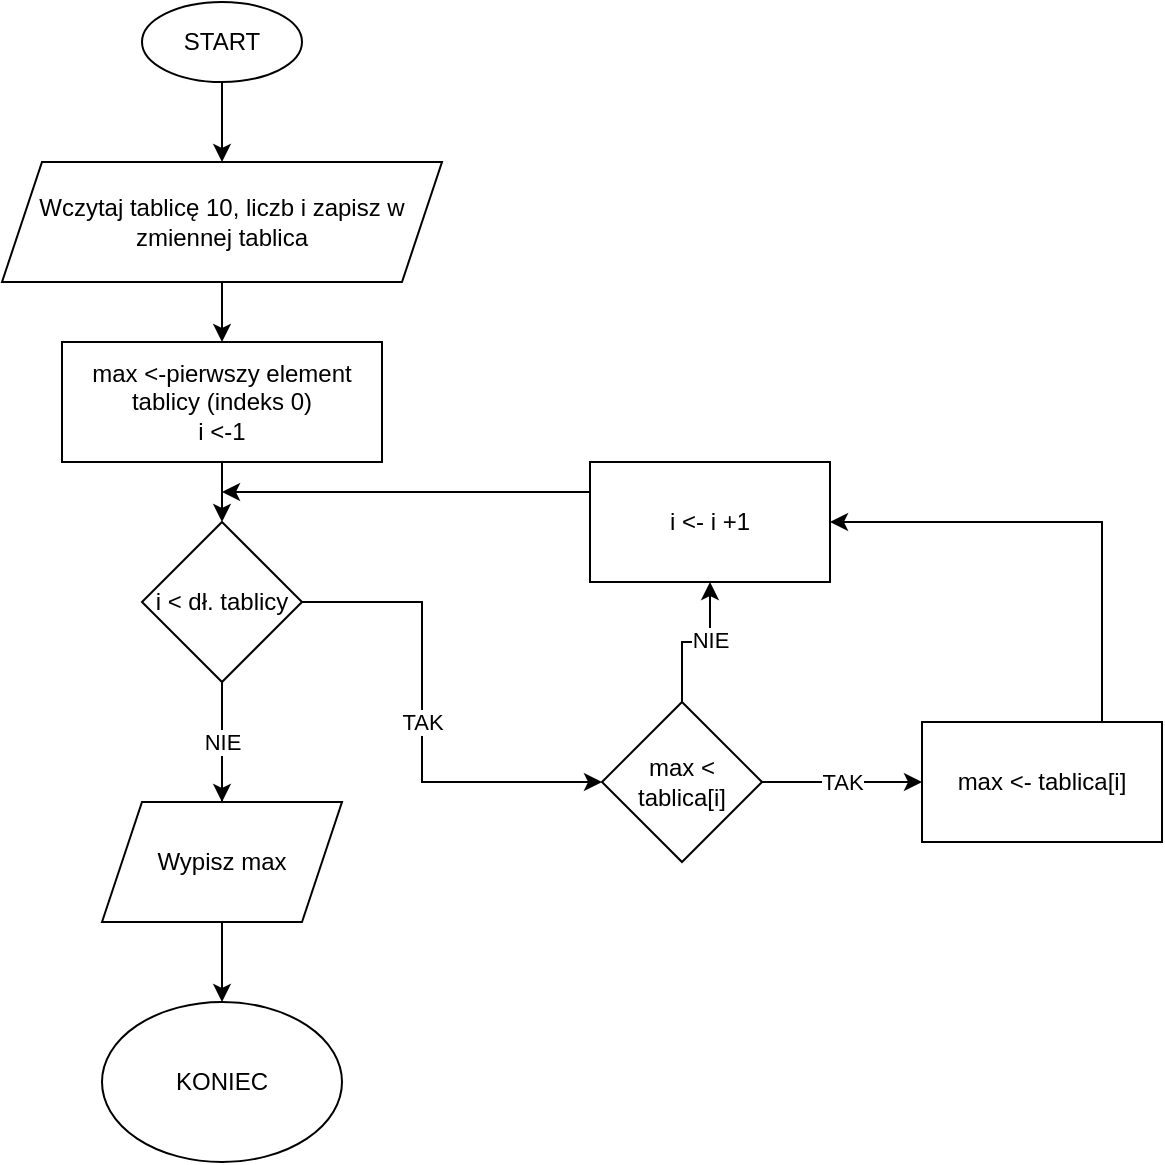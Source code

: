 <mxfile version="16.6.4" type="github"><diagram id="shCxeG2DAITBFzttVuTO" name="Page-1"><mxGraphModel dx="1038" dy="547" grid="1" gridSize="10" guides="1" tooltips="1" connect="1" arrows="1" fold="1" page="1" pageScale="1" pageWidth="827" pageHeight="1169" math="0" shadow="0"><root><mxCell id="0"/><mxCell id="1" parent="0"/><mxCell id="Lo7pApLTj0ed1LFMZJR6-3" style="edgeStyle=orthogonalEdgeStyle;rounded=0;orthogonalLoop=1;jettySize=auto;html=1;" edge="1" parent="1" source="Lo7pApLTj0ed1LFMZJR6-1"><mxGeometry relative="1" as="geometry"><mxPoint x="230" y="110" as="targetPoint"/></mxGeometry></mxCell><mxCell id="Lo7pApLTj0ed1LFMZJR6-1" value="START" style="ellipse;whiteSpace=wrap;html=1;" vertex="1" parent="1"><mxGeometry x="190" y="30" width="80" height="40" as="geometry"/></mxCell><mxCell id="Lo7pApLTj0ed1LFMZJR6-8" value="" style="edgeStyle=orthogonalEdgeStyle;rounded=0;orthogonalLoop=1;jettySize=auto;html=1;" edge="1" parent="1" source="Lo7pApLTj0ed1LFMZJR6-4" target="Lo7pApLTj0ed1LFMZJR6-6"><mxGeometry relative="1" as="geometry"/></mxCell><mxCell id="Lo7pApLTj0ed1LFMZJR6-4" value="Wczytaj tablicę 10, liczb i zapisz w zmiennej tablica" style="shape=parallelogram;perimeter=parallelogramPerimeter;whiteSpace=wrap;html=1;fixedSize=1;" vertex="1" parent="1"><mxGeometry x="120" y="110" width="220" height="60" as="geometry"/></mxCell><mxCell id="Lo7pApLTj0ed1LFMZJR6-10" value="" style="edgeStyle=orthogonalEdgeStyle;rounded=0;orthogonalLoop=1;jettySize=auto;html=1;" edge="1" parent="1" source="Lo7pApLTj0ed1LFMZJR6-6" target="Lo7pApLTj0ed1LFMZJR6-9"><mxGeometry relative="1" as="geometry"/></mxCell><mxCell id="Lo7pApLTj0ed1LFMZJR6-6" value="max &amp;lt;-pierwszy element tablicy (indeks 0)&lt;br&gt;i &amp;lt;-1" style="rounded=0;whiteSpace=wrap;html=1;" vertex="1" parent="1"><mxGeometry x="150" y="200" width="160" height="60" as="geometry"/></mxCell><mxCell id="Lo7pApLTj0ed1LFMZJR6-12" value="" style="edgeStyle=orthogonalEdgeStyle;rounded=0;orthogonalLoop=1;jettySize=auto;html=1;" edge="1" parent="1" source="Lo7pApLTj0ed1LFMZJR6-9" target="Lo7pApLTj0ed1LFMZJR6-11"><mxGeometry relative="1" as="geometry"/></mxCell><mxCell id="Lo7pApLTj0ed1LFMZJR6-15" value="NIE&lt;br&gt;" style="edgeStyle=orthogonalEdgeStyle;rounded=0;orthogonalLoop=1;jettySize=auto;html=1;" edge="1" parent="1" source="Lo7pApLTj0ed1LFMZJR6-9"><mxGeometry x="-0.333" relative="1" as="geometry"><mxPoint x="230" y="460" as="targetPoint"/><mxPoint as="offset"/></mxGeometry></mxCell><mxCell id="Lo7pApLTj0ed1LFMZJR6-19" value="TAK" style="edgeStyle=orthogonalEdgeStyle;rounded=0;orthogonalLoop=1;jettySize=auto;html=1;" edge="1" parent="1" source="Lo7pApLTj0ed1LFMZJR6-9" target="Lo7pApLTj0ed1LFMZJR6-18"><mxGeometry relative="1" as="geometry"><Array as="points"><mxPoint x="330" y="330"/><mxPoint x="330" y="420"/></Array></mxGeometry></mxCell><mxCell id="Lo7pApLTj0ed1LFMZJR6-9" value="i &amp;lt; dł. tablicy" style="rhombus;whiteSpace=wrap;html=1;" vertex="1" parent="1"><mxGeometry x="190" y="290" width="80" height="80" as="geometry"/></mxCell><mxCell id="Lo7pApLTj0ed1LFMZJR6-17" value="" style="edgeStyle=orthogonalEdgeStyle;rounded=0;orthogonalLoop=1;jettySize=auto;html=1;" edge="1" parent="1" source="Lo7pApLTj0ed1LFMZJR6-11" target="Lo7pApLTj0ed1LFMZJR6-13"><mxGeometry relative="1" as="geometry"/></mxCell><mxCell id="Lo7pApLTj0ed1LFMZJR6-11" value="Wypisz max" style="shape=parallelogram;perimeter=parallelogramPerimeter;whiteSpace=wrap;html=1;fixedSize=1;" vertex="1" parent="1"><mxGeometry x="170" y="430" width="120" height="60" as="geometry"/></mxCell><mxCell id="Lo7pApLTj0ed1LFMZJR6-13" value="KONIEC" style="ellipse;whiteSpace=wrap;html=1;" vertex="1" parent="1"><mxGeometry x="170" y="530" width="120" height="80" as="geometry"/></mxCell><mxCell id="Lo7pApLTj0ed1LFMZJR6-21" value="TAK" style="edgeStyle=orthogonalEdgeStyle;rounded=0;orthogonalLoop=1;jettySize=auto;html=1;" edge="1" parent="1" source="Lo7pApLTj0ed1LFMZJR6-18" target="Lo7pApLTj0ed1LFMZJR6-20"><mxGeometry relative="1" as="geometry"><Array as="points"><mxPoint x="590" y="420"/></Array></mxGeometry></mxCell><mxCell id="Lo7pApLTj0ed1LFMZJR6-26" style="edgeStyle=orthogonalEdgeStyle;rounded=0;orthogonalLoop=1;jettySize=auto;html=1;exitX=0.5;exitY=0;exitDx=0;exitDy=0;" edge="1" parent="1" source="Lo7pApLTj0ed1LFMZJR6-18" target="Lo7pApLTj0ed1LFMZJR6-23"><mxGeometry relative="1" as="geometry"><mxPoint x="460" y="340" as="targetPoint"/></mxGeometry></mxCell><mxCell id="Lo7pApLTj0ed1LFMZJR6-27" value="NIE" style="edgeLabel;html=1;align=center;verticalAlign=middle;resizable=0;points=[];" vertex="1" connectable="0" parent="Lo7pApLTj0ed1LFMZJR6-26"><mxGeometry x="0.232" relative="1" as="geometry"><mxPoint as="offset"/></mxGeometry></mxCell><mxCell id="Lo7pApLTj0ed1LFMZJR6-18" value="max &amp;lt; tablica[i]" style="rhombus;whiteSpace=wrap;html=1;" vertex="1" parent="1"><mxGeometry x="420" y="380" width="80" height="80" as="geometry"/></mxCell><mxCell id="Lo7pApLTj0ed1LFMZJR6-24" style="edgeStyle=orthogonalEdgeStyle;rounded=0;orthogonalLoop=1;jettySize=auto;html=1;exitX=0.75;exitY=0;exitDx=0;exitDy=0;entryX=1;entryY=0.5;entryDx=0;entryDy=0;" edge="1" parent="1" source="Lo7pApLTj0ed1LFMZJR6-20" target="Lo7pApLTj0ed1LFMZJR6-23"><mxGeometry relative="1" as="geometry"/></mxCell><mxCell id="Lo7pApLTj0ed1LFMZJR6-20" value="max &amp;lt;- tablica[i]" style="whiteSpace=wrap;html=1;" vertex="1" parent="1"><mxGeometry x="580" y="390" width="120" height="60" as="geometry"/></mxCell><mxCell id="Lo7pApLTj0ed1LFMZJR6-25" style="edgeStyle=orthogonalEdgeStyle;rounded=0;orthogonalLoop=1;jettySize=auto;html=1;exitX=0;exitY=0.25;exitDx=0;exitDy=0;" edge="1" parent="1" source="Lo7pApLTj0ed1LFMZJR6-23"><mxGeometry relative="1" as="geometry"><mxPoint x="230" y="275" as="targetPoint"/></mxGeometry></mxCell><mxCell id="Lo7pApLTj0ed1LFMZJR6-23" value="i &amp;lt;- i +1" style="rounded=0;whiteSpace=wrap;html=1;" vertex="1" parent="1"><mxGeometry x="414" y="260" width="120" height="60" as="geometry"/></mxCell></root></mxGraphModel></diagram></mxfile>